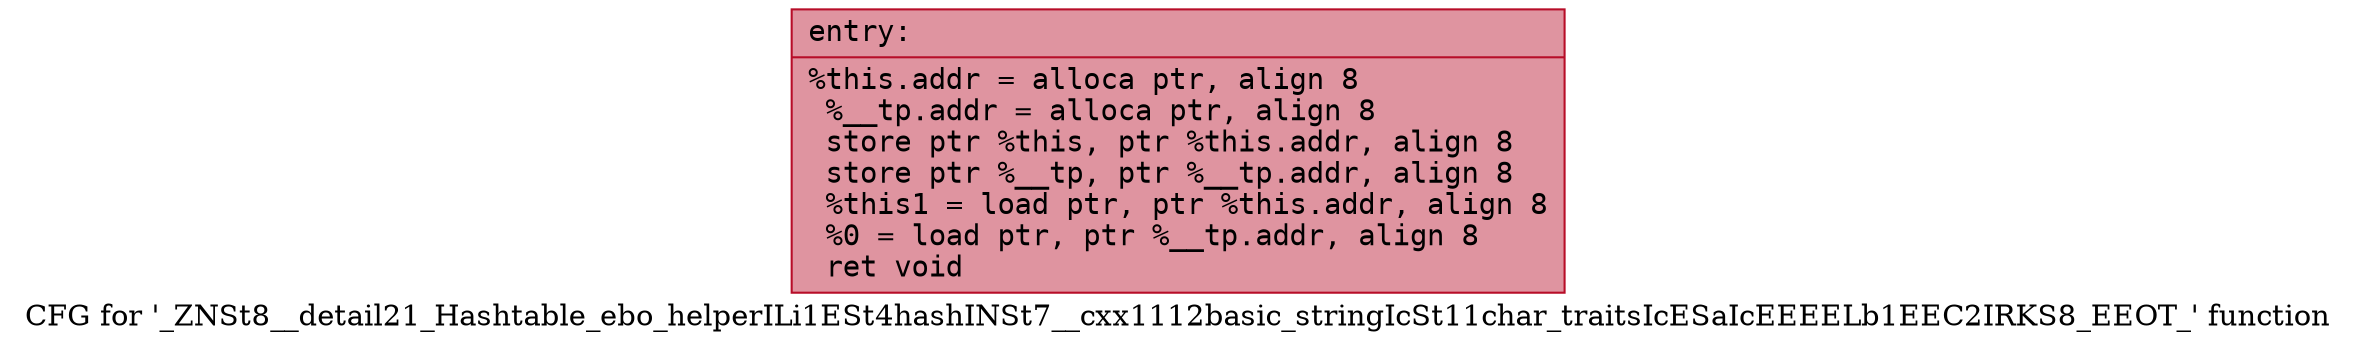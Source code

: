 digraph "CFG for '_ZNSt8__detail21_Hashtable_ebo_helperILi1ESt4hashINSt7__cxx1112basic_stringIcSt11char_traitsIcESaIcEEEELb1EEC2IRKS8_EEOT_' function" {
	label="CFG for '_ZNSt8__detail21_Hashtable_ebo_helperILi1ESt4hashINSt7__cxx1112basic_stringIcSt11char_traitsIcESaIcEEEELb1EEC2IRKS8_EEOT_' function";

	Node0x556bfe9c43d0 [shape=record,color="#b70d28ff", style=filled, fillcolor="#b70d2870" fontname="Courier",label="{entry:\l|  %this.addr = alloca ptr, align 8\l  %__tp.addr = alloca ptr, align 8\l  store ptr %this, ptr %this.addr, align 8\l  store ptr %__tp, ptr %__tp.addr, align 8\l  %this1 = load ptr, ptr %this.addr, align 8\l  %0 = load ptr, ptr %__tp.addr, align 8\l  ret void\l}"];
}
